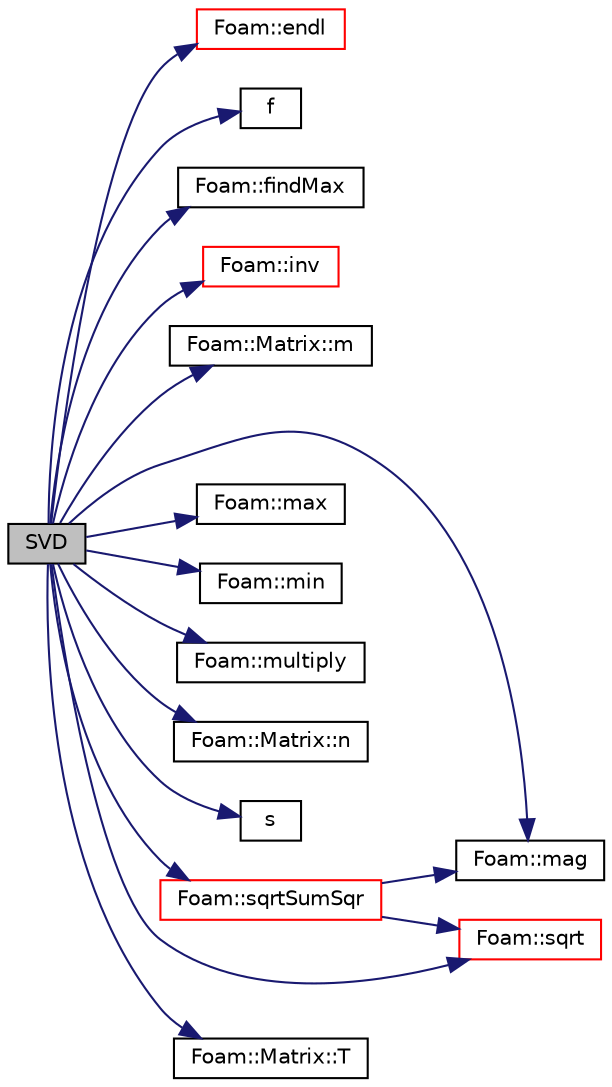 digraph "SVD"
{
  bgcolor="transparent";
  edge [fontname="Helvetica",fontsize="10",labelfontname="Helvetica",labelfontsize="10"];
  node [fontname="Helvetica",fontsize="10",shape=record];
  rankdir="LR";
  Node1 [label="SVD",height=0.2,width=0.4,color="black", fillcolor="grey75", style="filled", fontcolor="black"];
  Node1 -> Node2 [color="midnightblue",fontsize="10",style="solid",fontname="Helvetica"];
  Node2 [label="Foam::endl",height=0.2,width=0.4,color="red",URL="$a10725.html#a2db8fe02a0d3909e9351bb4275b23ce4",tooltip="Add newline and flush stream. "];
  Node1 -> Node3 [color="midnightblue",fontsize="10",style="solid",fontname="Helvetica"];
  Node3 [label="f",height=0.2,width=0.4,color="black",URL="$a03922.html#a888be93833ac7a23170555c69c690288"];
  Node1 -> Node4 [color="midnightblue",fontsize="10",style="solid",fontname="Helvetica"];
  Node4 [label="Foam::findMax",height=0.2,width=0.4,color="black",URL="$a10725.html#a2d92f36ef5d90a5efde6f1869076d593",tooltip="Find index of max element (and larger than given element). "];
  Node1 -> Node5 [color="midnightblue",fontsize="10",style="solid",fontname="Helvetica"];
  Node5 [label="Foam::inv",height=0.2,width=0.4,color="red",URL="$a10725.html#ac51979edadae5b8ade119dd30b88e381"];
  Node1 -> Node6 [color="midnightblue",fontsize="10",style="solid",fontname="Helvetica"];
  Node6 [label="Foam::Matrix::m",height=0.2,width=0.4,color="black",URL="$a01437.html#a28db6159f26f200807be19ad57dd0340",tooltip="Return the number of columns. "];
  Node1 -> Node7 [color="midnightblue",fontsize="10",style="solid",fontname="Helvetica"];
  Node7 [label="Foam::mag",height=0.2,width=0.4,color="black",URL="$a10725.html#a929da2a3fdcf3dacbbe0487d3a330dae"];
  Node1 -> Node8 [color="midnightblue",fontsize="10",style="solid",fontname="Helvetica"];
  Node8 [label="Foam::max",height=0.2,width=0.4,color="black",URL="$a10725.html#ac993e906cf2774ae77e666bc24e81733"];
  Node1 -> Node9 [color="midnightblue",fontsize="10",style="solid",fontname="Helvetica"];
  Node9 [label="Foam::min",height=0.2,width=0.4,color="black",URL="$a10725.html#a253e112ad2d56d96230ff39ea7f442dc"];
  Node1 -> Node10 [color="midnightblue",fontsize="10",style="solid",fontname="Helvetica"];
  Node10 [label="Foam::multiply",height=0.2,width=0.4,color="black",URL="$a10725.html#ae81fb61e7069664388dff10a96a30486"];
  Node1 -> Node11 [color="midnightblue",fontsize="10",style="solid",fontname="Helvetica"];
  Node11 [label="Foam::Matrix::n",height=0.2,width=0.4,color="black",URL="$a01437.html#abd0c5ee479abe99a5698e779793f412d",tooltip="Return the number of rows. "];
  Node1 -> Node12 [color="midnightblue",fontsize="10",style="solid",fontname="Helvetica"];
  Node12 [label="s",height=0.2,width=0.4,color="black",URL="$a04277.html#a6d6b99210a64ad23792eb7a3b0411c42"];
  Node1 -> Node13 [color="midnightblue",fontsize="10",style="solid",fontname="Helvetica"];
  Node13 [label="Foam::sqrt",height=0.2,width=0.4,color="red",URL="$a10725.html#a8616bd62eebf2342a80222fecb1bda71"];
  Node1 -> Node14 [color="midnightblue",fontsize="10",style="solid",fontname="Helvetica"];
  Node14 [label="Foam::sqrtSumSqr",height=0.2,width=0.4,color="red",URL="$a10725.html#aa563fcfef805d1bcb5f65339d4d8405c"];
  Node14 -> Node7 [color="midnightblue",fontsize="10",style="solid",fontname="Helvetica"];
  Node14 -> Node13 [color="midnightblue",fontsize="10",style="solid",fontname="Helvetica"];
  Node1 -> Node15 [color="midnightblue",fontsize="10",style="solid",fontname="Helvetica"];
  Node15 [label="Foam::Matrix::T",height=0.2,width=0.4,color="black",URL="$a01437.html#a3fffdaf60796c2c67e647acf805c8f5d",tooltip="Return the transpose of the matrix. "];
}
